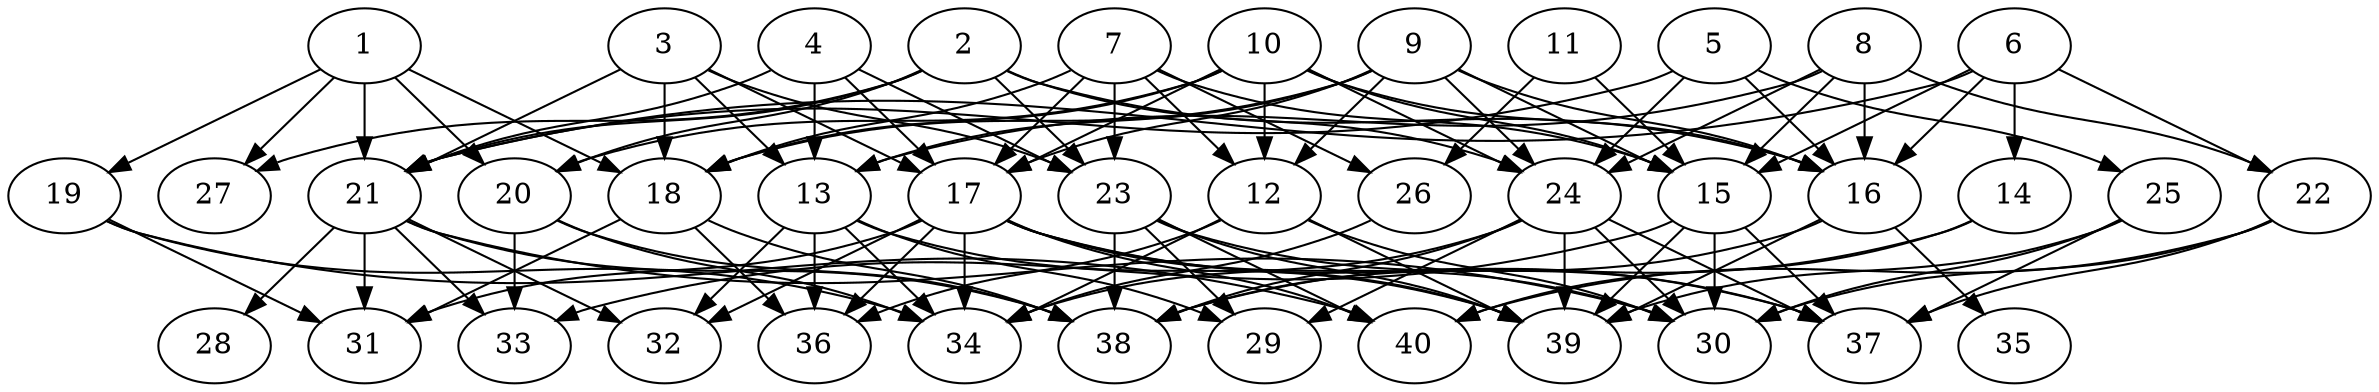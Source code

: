 // DAG automatically generated by daggen at Thu Oct  3 14:06:49 2019
// ./daggen --dot -n 40 --ccr 0.4 --fat 0.7 --regular 0.7 --density 0.5 --mindata 5242880 --maxdata 52428800 
digraph G {
  1 [size="50777600", alpha="0.13", expect_size="20311040"] 
  1 -> 18 [size ="20311040"]
  1 -> 19 [size ="20311040"]
  1 -> 20 [size ="20311040"]
  1 -> 21 [size ="20311040"]
  1 -> 27 [size ="20311040"]
  2 [size="27499520", alpha="0.01", expect_size="10999808"] 
  2 -> 16 [size ="10999808"]
  2 -> 20 [size ="10999808"]
  2 -> 21 [size ="10999808"]
  2 -> 23 [size ="10999808"]
  2 -> 24 [size ="10999808"]
  2 -> 27 [size ="10999808"]
  3 [size="63083520", alpha="0.02", expect_size="25233408"] 
  3 -> 13 [size ="25233408"]
  3 -> 17 [size ="25233408"]
  3 -> 18 [size ="25233408"]
  3 -> 21 [size ="25233408"]
  3 -> 23 [size ="25233408"]
  4 [size="89991680", alpha="0.13", expect_size="35996672"] 
  4 -> 13 [size ="35996672"]
  4 -> 17 [size ="35996672"]
  4 -> 21 [size ="35996672"]
  4 -> 23 [size ="35996672"]
  5 [size="102566400", alpha="0.11", expect_size="41026560"] 
  5 -> 16 [size ="41026560"]
  5 -> 21 [size ="41026560"]
  5 -> 24 [size ="41026560"]
  5 -> 25 [size ="41026560"]
  6 [size="83020800", alpha="0.15", expect_size="33208320"] 
  6 -> 14 [size ="33208320"]
  6 -> 15 [size ="33208320"]
  6 -> 16 [size ="33208320"]
  6 -> 21 [size ="33208320"]
  6 -> 22 [size ="33208320"]
  7 [size="48140800", alpha="0.06", expect_size="19256320"] 
  7 -> 12 [size ="19256320"]
  7 -> 15 [size ="19256320"]
  7 -> 17 [size ="19256320"]
  7 -> 18 [size ="19256320"]
  7 -> 23 [size ="19256320"]
  7 -> 26 [size ="19256320"]
  8 [size="116776960", alpha="0.17", expect_size="46710784"] 
  8 -> 13 [size ="46710784"]
  8 -> 15 [size ="46710784"]
  8 -> 16 [size ="46710784"]
  8 -> 22 [size ="46710784"]
  8 -> 24 [size ="46710784"]
  9 [size="129602560", alpha="0.09", expect_size="51841024"] 
  9 -> 12 [size ="51841024"]
  9 -> 13 [size ="51841024"]
  9 -> 15 [size ="51841024"]
  9 -> 16 [size ="51841024"]
  9 -> 17 [size ="51841024"]
  9 -> 18 [size ="51841024"]
  9 -> 24 [size ="51841024"]
  10 [size="126062080", alpha="0.07", expect_size="50424832"] 
  10 -> 12 [size ="50424832"]
  10 -> 15 [size ="50424832"]
  10 -> 16 [size ="50424832"]
  10 -> 17 [size ="50424832"]
  10 -> 18 [size ="50424832"]
  10 -> 20 [size ="50424832"]
  10 -> 24 [size ="50424832"]
  11 [size="90846720", alpha="0.10", expect_size="36338688"] 
  11 -> 15 [size ="36338688"]
  11 -> 26 [size ="36338688"]
  12 [size="49845760", alpha="0.05", expect_size="19938304"] 
  12 -> 30 [size ="19938304"]
  12 -> 34 [size ="19938304"]
  12 -> 36 [size ="19938304"]
  12 -> 39 [size ="19938304"]
  13 [size="52925440", alpha="0.17", expect_size="21170176"] 
  13 -> 29 [size ="21170176"]
  13 -> 32 [size ="21170176"]
  13 -> 34 [size ="21170176"]
  13 -> 36 [size ="21170176"]
  13 -> 39 [size ="21170176"]
  14 [size="64422400", alpha="0.18", expect_size="25768960"] 
  14 -> 38 [size ="25768960"]
  14 -> 40 [size ="25768960"]
  15 [size="22850560", alpha="0.08", expect_size="9140224"] 
  15 -> 30 [size ="9140224"]
  15 -> 33 [size ="9140224"]
  15 -> 37 [size ="9140224"]
  15 -> 39 [size ="9140224"]
  16 [size="85736960", alpha="0.10", expect_size="34294784"] 
  16 -> 35 [size ="34294784"]
  16 -> 38 [size ="34294784"]
  16 -> 39 [size ="34294784"]
  17 [size="58045440", alpha="0.18", expect_size="23218176"] 
  17 -> 30 [size ="23218176"]
  17 -> 31 [size ="23218176"]
  17 -> 32 [size ="23218176"]
  17 -> 34 [size ="23218176"]
  17 -> 36 [size ="23218176"]
  17 -> 37 [size ="23218176"]
  17 -> 39 [size ="23218176"]
  17 -> 40 [size ="23218176"]
  18 [size="93079040", alpha="0.14", expect_size="37231616"] 
  18 -> 31 [size ="37231616"]
  18 -> 36 [size ="37231616"]
  18 -> 38 [size ="37231616"]
  19 [size="72855040", alpha="0.09", expect_size="29142016"] 
  19 -> 31 [size ="29142016"]
  19 -> 34 [size ="29142016"]
  19 -> 40 [size ="29142016"]
  20 [size="125173760", alpha="0.10", expect_size="50069504"] 
  20 -> 33 [size ="50069504"]
  20 -> 34 [size ="50069504"]
  20 -> 38 [size ="50069504"]
  21 [size="46507520", alpha="0.17", expect_size="18603008"] 
  21 -> 28 [size ="18603008"]
  21 -> 30 [size ="18603008"]
  21 -> 31 [size ="18603008"]
  21 -> 32 [size ="18603008"]
  21 -> 33 [size ="18603008"]
  21 -> 38 [size ="18603008"]
  22 [size="104885760", alpha="0.06", expect_size="41954304"] 
  22 -> 30 [size ="41954304"]
  22 -> 37 [size ="41954304"]
  22 -> 40 [size ="41954304"]
  23 [size="16053760", alpha="0.03", expect_size="6421504"] 
  23 -> 29 [size ="6421504"]
  23 -> 37 [size ="6421504"]
  23 -> 38 [size ="6421504"]
  23 -> 39 [size ="6421504"]
  23 -> 40 [size ="6421504"]
  24 [size="116462080", alpha="0.14", expect_size="46584832"] 
  24 -> 29 [size ="46584832"]
  24 -> 30 [size ="46584832"]
  24 -> 34 [size ="46584832"]
  24 -> 37 [size ="46584832"]
  24 -> 38 [size ="46584832"]
  24 -> 39 [size ="46584832"]
  25 [size="104732160", alpha="0.00", expect_size="41892864"] 
  25 -> 30 [size ="41892864"]
  25 -> 37 [size ="41892864"]
  25 -> 39 [size ="41892864"]
  26 [size="33049600", alpha="0.18", expect_size="13219840"] 
  26 -> 34 [size ="13219840"]
  27 [size="91448320", alpha="0.01", expect_size="36579328"] 
  28 [size="82542080", alpha="0.03", expect_size="33016832"] 
  29 [size="47152640", alpha="0.04", expect_size="18861056"] 
  30 [size="102745600", alpha="0.04", expect_size="41098240"] 
  31 [size="42631680", alpha="0.17", expect_size="17052672"] 
  32 [size="22446080", alpha="0.17", expect_size="8978432"] 
  33 [size="56581120", alpha="0.03", expect_size="22632448"] 
  34 [size="77048320", alpha="0.18", expect_size="30819328"] 
  35 [size="42772480", alpha="0.15", expect_size="17108992"] 
  36 [size="43212800", alpha="0.04", expect_size="17285120"] 
  37 [size="30318080", alpha="0.00", expect_size="12127232"] 
  38 [size="39124480", alpha="0.11", expect_size="15649792"] 
  39 [size="55336960", alpha="0.11", expect_size="22134784"] 
  40 [size="77491200", alpha="0.10", expect_size="30996480"] 
}
